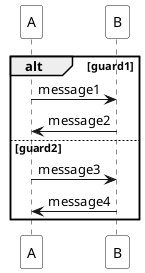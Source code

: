 @startuml
'https://plantuml.com/sequence-diagram
'skinparam monochrome true
skinparam shadowing false
skinparam ParticipantBackgroundColor white
'autonumber

alt guard1
A -> B: message1
B -> A: message2
else guard2
A -> B: message3
A <- B: message4
end
@enduml